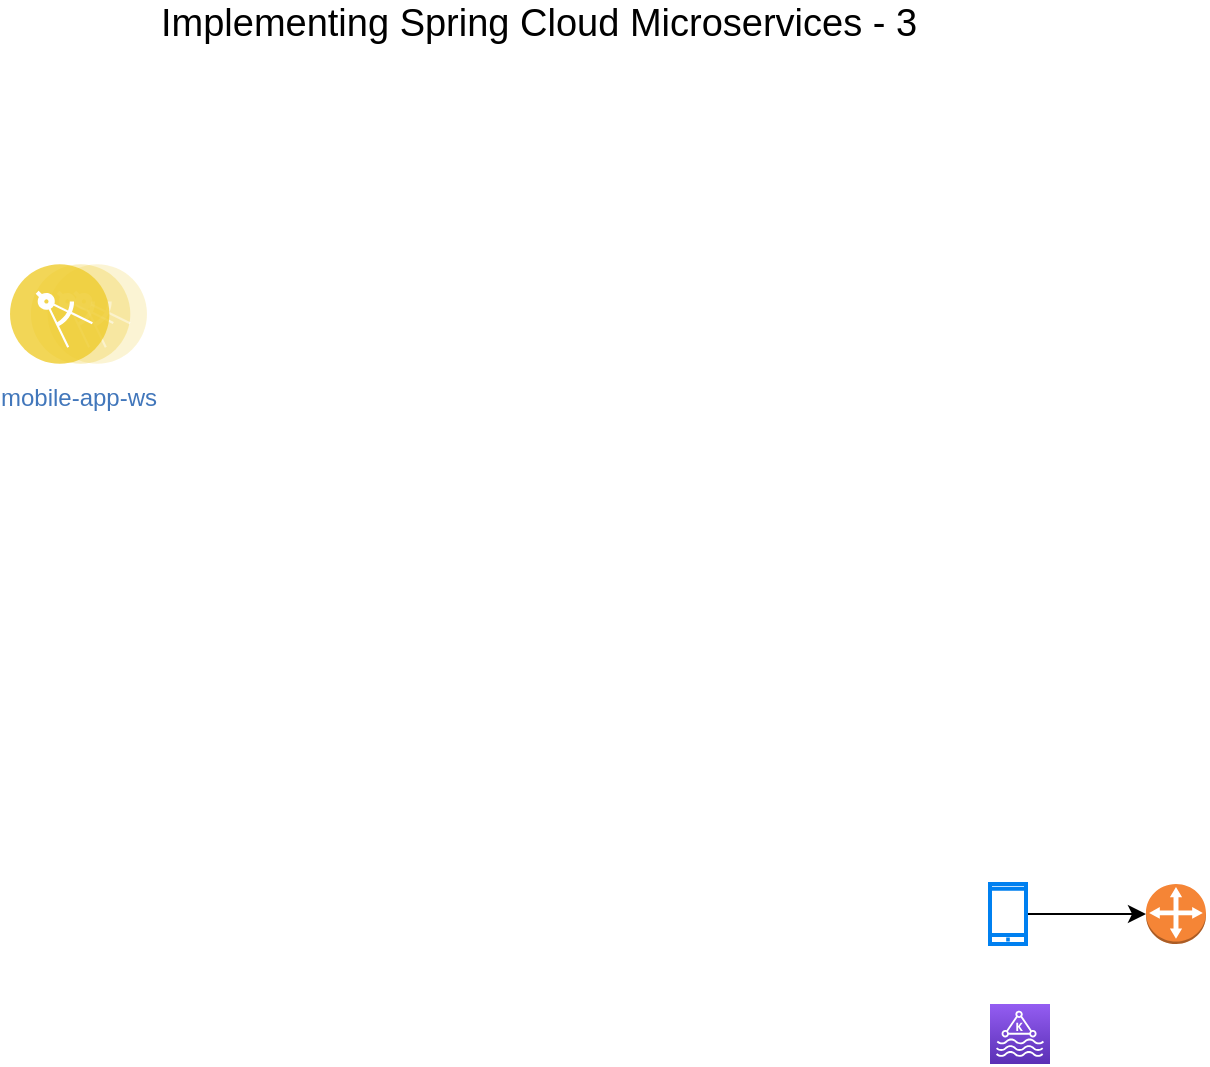 <mxfile version="16.6.6" type="device"><diagram id="n-mT8DhXGXmpVZbZk-IX" name="Page-1"><mxGraphModel dx="1221" dy="1795" grid="1" gridSize="10" guides="1" tooltips="1" connect="1" arrows="1" fold="1" page="1" pageScale="1" pageWidth="827" pageHeight="1169" math="0" shadow="0"><root><mxCell id="0"/><mxCell id="1" parent="0"/><mxCell id="CP48iqcs-0ll5twkBh2G-1" value="" style="sketch=0;points=[[0,0,0],[0.25,0,0],[0.5,0,0],[0.75,0,0],[1,0,0],[0,1,0],[0.25,1,0],[0.5,1,0],[0.75,1,0],[1,1,0],[0,0.25,0],[0,0.5,0],[0,0.75,0],[1,0.25,0],[1,0.5,0],[1,0.75,0]];outlineConnect=0;fontColor=#232F3E;gradientColor=#945DF2;gradientDirection=north;fillColor=#5A30B5;strokeColor=#ffffff;dashed=0;verticalLabelPosition=bottom;verticalAlign=top;align=center;html=1;fontSize=12;fontStyle=0;aspect=fixed;shape=mxgraph.aws4.resourceIcon;resIcon=mxgraph.aws4.managed_streaming_for_kafka;" vertex="1" parent="1"><mxGeometry x="640" y="-600" width="30" height="30" as="geometry"/></mxCell><mxCell id="CP48iqcs-0ll5twkBh2G-2" value="" style="outlineConnect=0;dashed=0;verticalLabelPosition=bottom;verticalAlign=top;align=center;html=1;shape=mxgraph.aws3.customer_gateway;fillColor=#F58536;gradientColor=none;" vertex="1" parent="1"><mxGeometry x="718" y="-660" width="30" height="30" as="geometry"/></mxCell><mxCell id="CP48iqcs-0ll5twkBh2G-6" style="edgeStyle=orthogonalEdgeStyle;rounded=0;orthogonalLoop=1;jettySize=auto;html=1;entryX=0;entryY=0.5;entryDx=0;entryDy=0;entryPerimeter=0;" edge="1" parent="1" source="CP48iqcs-0ll5twkBh2G-5" target="CP48iqcs-0ll5twkBh2G-2"><mxGeometry relative="1" as="geometry"/></mxCell><mxCell id="CP48iqcs-0ll5twkBh2G-5" value="" style="html=1;verticalLabelPosition=bottom;align=center;labelBackgroundColor=#ffffff;verticalAlign=top;strokeWidth=2;strokeColor=#0080F0;shadow=0;dashed=0;shape=mxgraph.ios7.icons.smartphone;" vertex="1" parent="1"><mxGeometry x="640" y="-660" width="18" height="30" as="geometry"/></mxCell><mxCell id="CP48iqcs-0ll5twkBh2G-11" value="&lt;font style=&quot;font-size: 19px&quot;&gt;Implementing Spring Cloud Microservices - 3&lt;/font&gt;" style="text;html=1;align=center;verticalAlign=middle;resizable=0;points=[];autosize=1;strokeColor=none;fillColor=none;" vertex="1" parent="1"><mxGeometry x="219" y="-1100" width="390" height="20" as="geometry"/></mxCell><mxCell id="CP48iqcs-0ll5twkBh2G-12" value="mobile-app-ws" style="aspect=fixed;perimeter=ellipsePerimeter;html=1;align=center;shadow=0;dashed=0;fontColor=#4277BB;labelBackgroundColor=#ffffff;fontSize=12;spacingTop=3;image;image=img/lib/ibm/applications/microservice.svg;" vertex="1" parent="1"><mxGeometry x="150" y="-970" width="68.5" height="50" as="geometry"/></mxCell></root></mxGraphModel></diagram></mxfile>
